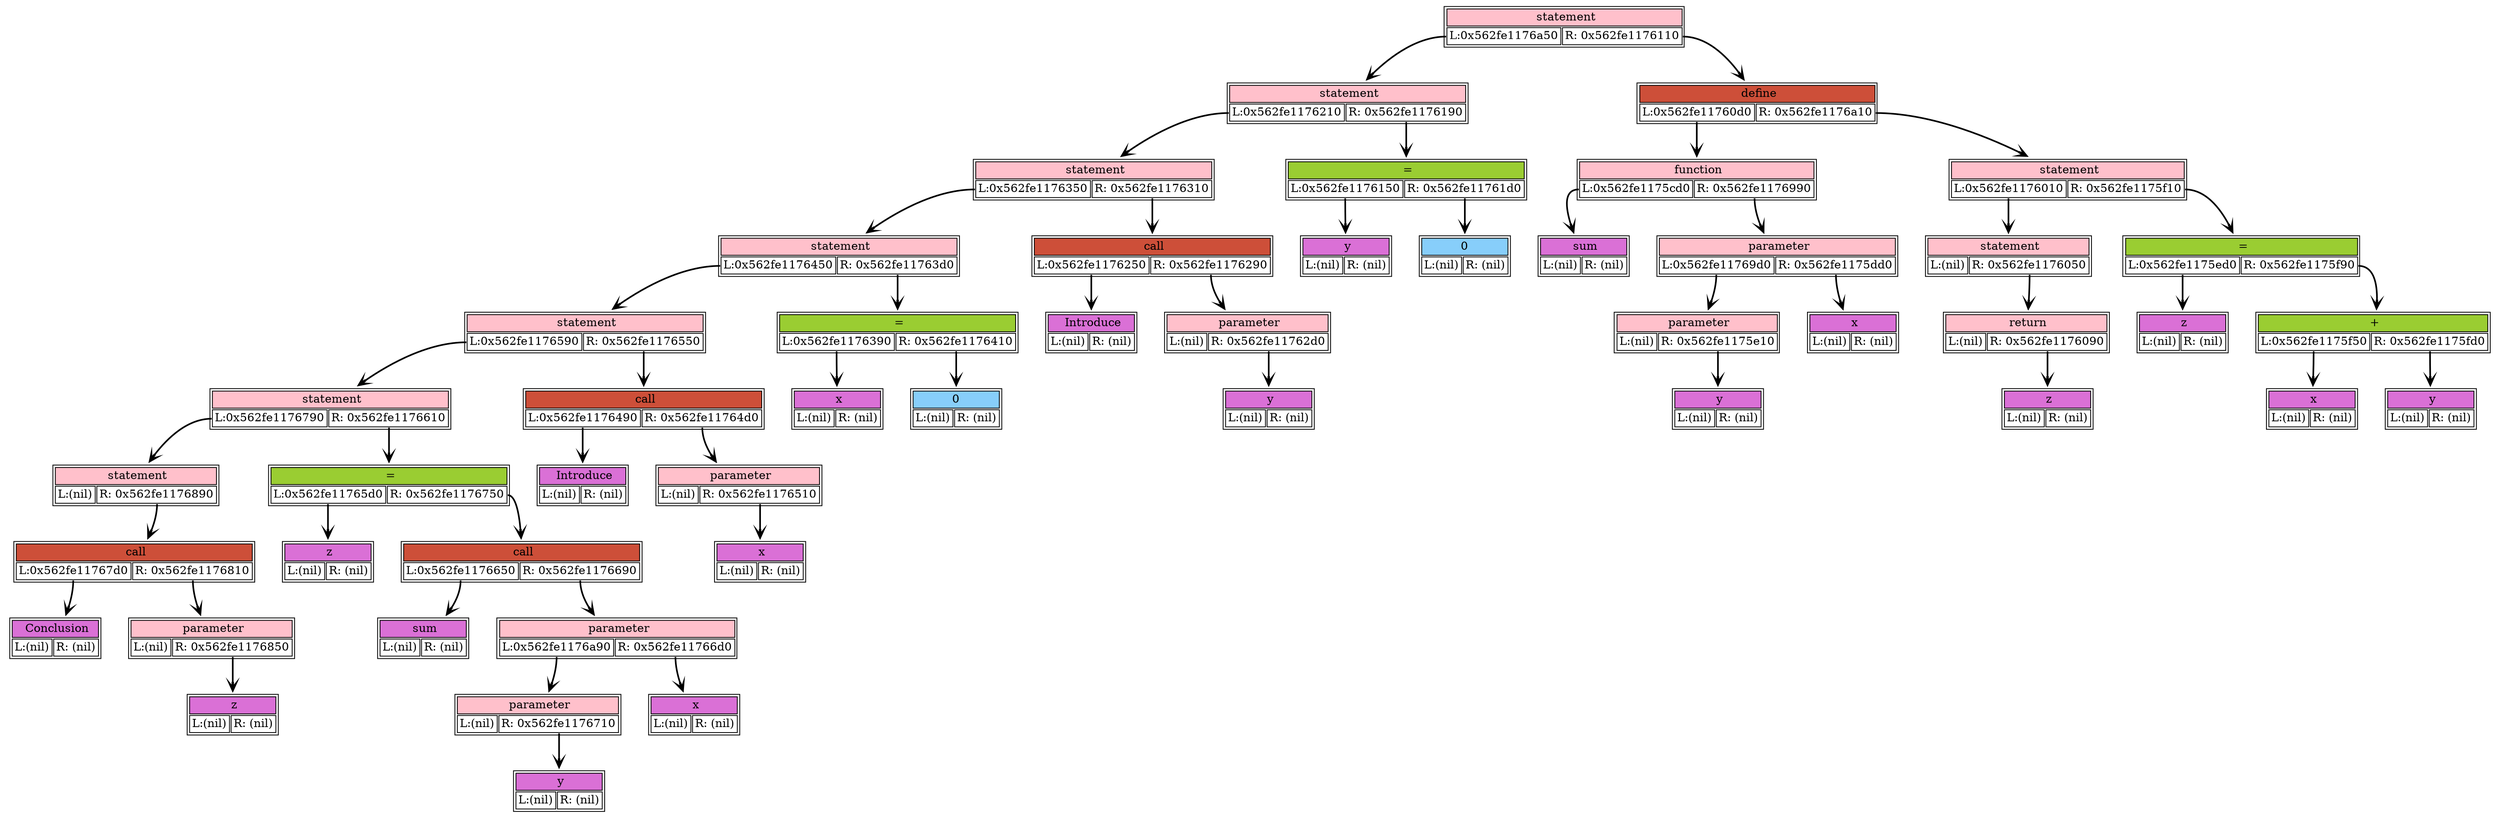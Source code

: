 digraph dump_graph {
	rankdir=TV; 
node0x562fe1176790 [shape=plaintext
					label=<<table border='1' cellborder='1'>
			<tr><td colspan="2" bgcolor="pink" > statement</td></tr>
					<tr><td port= "lchild">L:(nil)</td><td port="rchild">R: 0x562fe1176890</td></tr>
				</table>>];
		node0x562fe1176790:rchild -> node0x562fe1176890[style=bold, arrowhead=vee];
node0x562fe11767d0 [shape=plaintext
					label=<<table border='1' cellborder='1'>
			<tr><td colspan="2" bgcolor="orchid" > Conclusion</td></tr>
					<tr><td port= "lchild">L:(nil)</td><td port="rchild">R: (nil)</td></tr>
				</table>>];
node0x562fe1176890 [shape=plaintext
					label=<<table border='1' cellborder='1'>
			<tr><td colspan="2" bgcolor="tomato3" > call</td></tr>
					<tr><td port= "lchild">L:0x562fe11767d0</td><td port="rchild">R: 0x562fe1176810</td></tr>
				</table>>];
		node0x562fe1176890:lchild -> node0x562fe11767d0[style=bold, arrowhead=vee];
		node0x562fe1176890:rchild -> node0x562fe1176810[style=bold, arrowhead=vee];
node0x562fe1176810 [shape=plaintext
					label=<<table border='1' cellborder='1'>
			<tr><td colspan="2" bgcolor="pink" > parameter</td></tr>
					<tr><td port= "lchild">L:(nil)</td><td port="rchild">R: 0x562fe1176850</td></tr>
				</table>>];
		node0x562fe1176810:rchild -> node0x562fe1176850[style=bold, arrowhead=vee];
node0x562fe1176850 [shape=plaintext
					label=<<table border='1' cellborder='1'>
			<tr><td colspan="2" bgcolor="orchid" > z</td></tr>
					<tr><td port= "lchild">L:(nil)</td><td port="rchild">R: (nil)</td></tr>
				</table>>];
node0x562fe1176590 [shape=plaintext
					label=<<table border='1' cellborder='1'>
			<tr><td colspan="2" bgcolor="pink" > statement</td></tr>
					<tr><td port= "lchild">L:0x562fe1176790</td><td port="rchild">R: 0x562fe1176610</td></tr>
				</table>>];
		node0x562fe1176590:lchild -> node0x562fe1176790[style=bold, arrowhead=vee];
		node0x562fe1176590:rchild -> node0x562fe1176610[style=bold, arrowhead=vee];
node0x562fe11765d0 [shape=plaintext
					label=<<table border='1' cellborder='1'>
			<tr><td colspan="2" bgcolor="orchid" > z</td></tr>
					<tr><td port= "lchild">L:(nil)</td><td port="rchild">R: (nil)</td></tr>
				</table>>];
node0x562fe1176610 [shape=plaintext
					label=<<table border='1' cellborder='1'>
			<tr><td colspan="2" bgcolor="olivedrab3" > =</td></tr>
					<tr><td port= "lchild">L:0x562fe11765d0</td><td port="rchild">R: 0x562fe1176750</td></tr>
				</table>>];
		node0x562fe1176610:lchild -> node0x562fe11765d0[style=bold, arrowhead=vee];
		node0x562fe1176610:rchild -> node0x562fe1176750[style=bold, arrowhead=vee];
node0x562fe1176650 [shape=plaintext
					label=<<table border='1' cellborder='1'>
			<tr><td colspan="2" bgcolor="orchid" > sum</td></tr>
					<tr><td port= "lchild">L:(nil)</td><td port="rchild">R: (nil)</td></tr>
				</table>>];
node0x562fe1176750 [shape=plaintext
					label=<<table border='1' cellborder='1'>
			<tr><td colspan="2" bgcolor="tomato3" > call</td></tr>
					<tr><td port= "lchild">L:0x562fe1176650</td><td port="rchild">R: 0x562fe1176690</td></tr>
				</table>>];
		node0x562fe1176750:lchild -> node0x562fe1176650[style=bold, arrowhead=vee];
		node0x562fe1176750:rchild -> node0x562fe1176690[style=bold, arrowhead=vee];
node0x562fe1176a90 [shape=plaintext
					label=<<table border='1' cellborder='1'>
			<tr><td colspan="2" bgcolor="pink" > parameter</td></tr>
					<tr><td port= "lchild">L:(nil)</td><td port="rchild">R: 0x562fe1176710</td></tr>
				</table>>];
		node0x562fe1176a90:rchild -> node0x562fe1176710[style=bold, arrowhead=vee];
node0x562fe1176710 [shape=plaintext
					label=<<table border='1' cellborder='1'>
			<tr><td colspan="2" bgcolor="orchid" > y</td></tr>
					<tr><td port= "lchild">L:(nil)</td><td port="rchild">R: (nil)</td></tr>
				</table>>];
node0x562fe1176690 [shape=plaintext
					label=<<table border='1' cellborder='1'>
			<tr><td colspan="2" bgcolor="pink" > parameter</td></tr>
					<tr><td port= "lchild">L:0x562fe1176a90</td><td port="rchild">R: 0x562fe11766d0</td></tr>
				</table>>];
		node0x562fe1176690:lchild -> node0x562fe1176a90[style=bold, arrowhead=vee];
		node0x562fe1176690:rchild -> node0x562fe11766d0[style=bold, arrowhead=vee];
node0x562fe11766d0 [shape=plaintext
					label=<<table border='1' cellborder='1'>
			<tr><td colspan="2" bgcolor="orchid" > x</td></tr>
					<tr><td port= "lchild">L:(nil)</td><td port="rchild">R: (nil)</td></tr>
				</table>>];
node0x562fe1176450 [shape=plaintext
					label=<<table border='1' cellborder='1'>
			<tr><td colspan="2" bgcolor="pink" > statement</td></tr>
					<tr><td port= "lchild">L:0x562fe1176590</td><td port="rchild">R: 0x562fe1176550</td></tr>
				</table>>];
		node0x562fe1176450:lchild -> node0x562fe1176590[style=bold, arrowhead=vee];
		node0x562fe1176450:rchild -> node0x562fe1176550[style=bold, arrowhead=vee];
node0x562fe1176490 [shape=plaintext
					label=<<table border='1' cellborder='1'>
			<tr><td colspan="2" bgcolor="orchid" > Introduce</td></tr>
					<tr><td port= "lchild">L:(nil)</td><td port="rchild">R: (nil)</td></tr>
				</table>>];
node0x562fe1176550 [shape=plaintext
					label=<<table border='1' cellborder='1'>
			<tr><td colspan="2" bgcolor="tomato3" > call</td></tr>
					<tr><td port= "lchild">L:0x562fe1176490</td><td port="rchild">R: 0x562fe11764d0</td></tr>
				</table>>];
		node0x562fe1176550:lchild -> node0x562fe1176490[style=bold, arrowhead=vee];
		node0x562fe1176550:rchild -> node0x562fe11764d0[style=bold, arrowhead=vee];
node0x562fe11764d0 [shape=plaintext
					label=<<table border='1' cellborder='1'>
			<tr><td colspan="2" bgcolor="pink" > parameter</td></tr>
					<tr><td port= "lchild">L:(nil)</td><td port="rchild">R: 0x562fe1176510</td></tr>
				</table>>];
		node0x562fe11764d0:rchild -> node0x562fe1176510[style=bold, arrowhead=vee];
node0x562fe1176510 [shape=plaintext
					label=<<table border='1' cellborder='1'>
			<tr><td colspan="2" bgcolor="orchid" > x</td></tr>
					<tr><td port= "lchild">L:(nil)</td><td port="rchild">R: (nil)</td></tr>
				</table>>];
node0x562fe1176350 [shape=plaintext
					label=<<table border='1' cellborder='1'>
			<tr><td colspan="2" bgcolor="pink" > statement</td></tr>
					<tr><td port= "lchild">L:0x562fe1176450</td><td port="rchild">R: 0x562fe11763d0</td></tr>
				</table>>];
		node0x562fe1176350:lchild -> node0x562fe1176450[style=bold, arrowhead=vee];
		node0x562fe1176350:rchild -> node0x562fe11763d0[style=bold, arrowhead=vee];
node0x562fe1176390 [shape=plaintext
					label=<<table border='1' cellborder='1'>
			<tr><td colspan="2" bgcolor="orchid" > x</td></tr>
					<tr><td port= "lchild">L:(nil)</td><td port="rchild">R: (nil)</td></tr>
				</table>>];
node0x562fe11763d0 [shape=plaintext
					label=<<table border='1' cellborder='1'>
			<tr><td colspan="2" bgcolor="olivedrab3" > =</td></tr>
					<tr><td port= "lchild">L:0x562fe1176390</td><td port="rchild">R: 0x562fe1176410</td></tr>
				</table>>];
		node0x562fe11763d0:lchild -> node0x562fe1176390[style=bold, arrowhead=vee];
		node0x562fe11763d0:rchild -> node0x562fe1176410[style=bold, arrowhead=vee];
node0x562fe1176410 [shape=plaintext
					label=<<table border='1' cellborder='1'>
			<tr><td colspan="2" bgcolor="lightskyblue" >0</td></tr>
					<tr><td port= "lchild">L:(nil)</td><td port="rchild">R: (nil)</td></tr>
				</table>>];
node0x562fe1176210 [shape=plaintext
					label=<<table border='1' cellborder='1'>
			<tr><td colspan="2" bgcolor="pink" > statement</td></tr>
					<tr><td port= "lchild">L:0x562fe1176350</td><td port="rchild">R: 0x562fe1176310</td></tr>
				</table>>];
		node0x562fe1176210:lchild -> node0x562fe1176350[style=bold, arrowhead=vee];
		node0x562fe1176210:rchild -> node0x562fe1176310[style=bold, arrowhead=vee];
node0x562fe1176250 [shape=plaintext
					label=<<table border='1' cellborder='1'>
			<tr><td colspan="2" bgcolor="orchid" > Introduce</td></tr>
					<tr><td port= "lchild">L:(nil)</td><td port="rchild">R: (nil)</td></tr>
				</table>>];
node0x562fe1176310 [shape=plaintext
					label=<<table border='1' cellborder='1'>
			<tr><td colspan="2" bgcolor="tomato3" > call</td></tr>
					<tr><td port= "lchild">L:0x562fe1176250</td><td port="rchild">R: 0x562fe1176290</td></tr>
				</table>>];
		node0x562fe1176310:lchild -> node0x562fe1176250[style=bold, arrowhead=vee];
		node0x562fe1176310:rchild -> node0x562fe1176290[style=bold, arrowhead=vee];
node0x562fe1176290 [shape=plaintext
					label=<<table border='1' cellborder='1'>
			<tr><td colspan="2" bgcolor="pink" > parameter</td></tr>
					<tr><td port= "lchild">L:(nil)</td><td port="rchild">R: 0x562fe11762d0</td></tr>
				</table>>];
		node0x562fe1176290:rchild -> node0x562fe11762d0[style=bold, arrowhead=vee];
node0x562fe11762d0 [shape=plaintext
					label=<<table border='1' cellborder='1'>
			<tr><td colspan="2" bgcolor="orchid" > y</td></tr>
					<tr><td port= "lchild">L:(nil)</td><td port="rchild">R: (nil)</td></tr>
				</table>>];
node0x562fe1176a50 [shape=plaintext
					label=<<table border='1' cellborder='1'>
			<tr><td colspan="2" bgcolor="pink" > statement</td></tr>
					<tr><td port= "lchild">L:0x562fe1176210</td><td port="rchild">R: 0x562fe1176190</td></tr>
				</table>>];
		node0x562fe1176a50:lchild -> node0x562fe1176210[style=bold, arrowhead=vee];
		node0x562fe1176a50:rchild -> node0x562fe1176190[style=bold, arrowhead=vee];
node0x562fe1176150 [shape=plaintext
					label=<<table border='1' cellborder='1'>
			<tr><td colspan="2" bgcolor="orchid" > y</td></tr>
					<tr><td port= "lchild">L:(nil)</td><td port="rchild">R: (nil)</td></tr>
				</table>>];
node0x562fe1176190 [shape=plaintext
					label=<<table border='1' cellborder='1'>
			<tr><td colspan="2" bgcolor="olivedrab3" > =</td></tr>
					<tr><td port= "lchild">L:0x562fe1176150</td><td port="rchild">R: 0x562fe11761d0</td></tr>
				</table>>];
		node0x562fe1176190:lchild -> node0x562fe1176150[style=bold, arrowhead=vee];
		node0x562fe1176190:rchild -> node0x562fe11761d0[style=bold, arrowhead=vee];
node0x562fe11761d0 [shape=plaintext
					label=<<table border='1' cellborder='1'>
			<tr><td colspan="2" bgcolor="lightskyblue" >0</td></tr>
					<tr><td port= "lchild">L:(nil)</td><td port="rchild">R: (nil)</td></tr>
				</table>>];
node0x562fe1176950 [shape=plaintext
					label=<<table border='1' cellborder='1'>
			<tr><td colspan="2" bgcolor="pink" > statement</td></tr>
					<tr><td port= "lchild">L:0x562fe1176a50</td><td port="rchild">R: 0x562fe1176110</td></tr>
				</table>>];
		node0x562fe1176950:lchild -> node0x562fe1176a50[style=bold, arrowhead=vee];
		node0x562fe1176950:rchild -> node0x562fe1176110[style=bold, arrowhead=vee];
node0x562fe1175cd0 [shape=plaintext
					label=<<table border='1' cellborder='1'>
			<tr><td colspan="2" bgcolor="orchid" > sum</td></tr>
					<tr><td port= "lchild">L:(nil)</td><td port="rchild">R: (nil)</td></tr>
				</table>>];
node0x562fe11760d0 [shape=plaintext
					label=<<table border='1' cellborder='1'>
			<tr><td colspan="2" bgcolor="pink" > function</td></tr>
					<tr><td port= "lchild">L:0x562fe1175cd0</td><td port="rchild">R: 0x562fe1176990</td></tr>
				</table>>];
		node0x562fe11760d0:lchild -> node0x562fe1175cd0[style=bold, arrowhead=vee];
		node0x562fe11760d0:rchild -> node0x562fe1176990[style=bold, arrowhead=vee];
node0x562fe11769d0 [shape=plaintext
					label=<<table border='1' cellborder='1'>
			<tr><td colspan="2" bgcolor="pink" > parameter</td></tr>
					<tr><td port= "lchild">L:(nil)</td><td port="rchild">R: 0x562fe1175e10</td></tr>
				</table>>];
		node0x562fe11769d0:rchild -> node0x562fe1175e10[style=bold, arrowhead=vee];
node0x562fe1175e10 [shape=plaintext
					label=<<table border='1' cellborder='1'>
			<tr><td colspan="2" bgcolor="orchid" > y</td></tr>
					<tr><td port= "lchild">L:(nil)</td><td port="rchild">R: (nil)</td></tr>
				</table>>];
node0x562fe1176990 [shape=plaintext
					label=<<table border='1' cellborder='1'>
			<tr><td colspan="2" bgcolor="pink" > parameter</td></tr>
					<tr><td port= "lchild">L:0x562fe11769d0</td><td port="rchild">R: 0x562fe1175dd0</td></tr>
				</table>>];
		node0x562fe1176990:lchild -> node0x562fe11769d0[style=bold, arrowhead=vee];
		node0x562fe1176990:rchild -> node0x562fe1175dd0[style=bold, arrowhead=vee];
node0x562fe1175dd0 [shape=plaintext
					label=<<table border='1' cellborder='1'>
			<tr><td colspan="2" bgcolor="orchid" > x</td></tr>
					<tr><td port= "lchild">L:(nil)</td><td port="rchild">R: (nil)</td></tr>
				</table>>];
node0x562fe1176110 [shape=plaintext
					label=<<table border='1' cellborder='1'>
			<tr><td colspan="2" bgcolor="tomato3" > define</td></tr>
					<tr><td port= "lchild">L:0x562fe11760d0</td><td port="rchild">R: 0x562fe1176a10</td></tr>
				</table>>];
		node0x562fe1176110:lchild -> node0x562fe11760d0[style=bold, arrowhead=vee];
		node0x562fe1176110:rchild -> node0x562fe1176a10[style=bold, arrowhead=vee];
node0x562fe1176010 [shape=plaintext
					label=<<table border='1' cellborder='1'>
			<tr><td colspan="2" bgcolor="pink" > statement</td></tr>
					<tr><td port= "lchild">L:(nil)</td><td port="rchild">R: 0x562fe1176050</td></tr>
				</table>>];
		node0x562fe1176010:rchild -> node0x562fe1176050[style=bold, arrowhead=vee];
node0x562fe1176050 [shape=plaintext
					label=<<table border='1' cellborder='1'>
			<tr><td colspan="2" bgcolor="pink" > return</td></tr>
					<tr><td port= "lchild">L:(nil)</td><td port="rchild">R: 0x562fe1176090</td></tr>
				</table>>];
		node0x562fe1176050:rchild -> node0x562fe1176090[style=bold, arrowhead=vee];
node0x562fe1176090 [shape=plaintext
					label=<<table border='1' cellborder='1'>
			<tr><td colspan="2" bgcolor="orchid" > z</td></tr>
					<tr><td port= "lchild">L:(nil)</td><td port="rchild">R: (nil)</td></tr>
				</table>>];
node0x562fe1176a10 [shape=plaintext
					label=<<table border='1' cellborder='1'>
			<tr><td colspan="2" bgcolor="pink" > statement</td></tr>
					<tr><td port= "lchild">L:0x562fe1176010</td><td port="rchild">R: 0x562fe1175f10</td></tr>
				</table>>];
		node0x562fe1176a10:lchild -> node0x562fe1176010[style=bold, arrowhead=vee];
		node0x562fe1176a10:rchild -> node0x562fe1175f10[style=bold, arrowhead=vee];
node0x562fe1175ed0 [shape=plaintext
					label=<<table border='1' cellborder='1'>
			<tr><td colspan="2" bgcolor="orchid" > z</td></tr>
					<tr><td port= "lchild">L:(nil)</td><td port="rchild">R: (nil)</td></tr>
				</table>>];
node0x562fe1175f10 [shape=plaintext
					label=<<table border='1' cellborder='1'>
			<tr><td colspan="2" bgcolor="olivedrab3" > =</td></tr>
					<tr><td port= "lchild">L:0x562fe1175ed0</td><td port="rchild">R: 0x562fe1175f90</td></tr>
				</table>>];
		node0x562fe1175f10:lchild -> node0x562fe1175ed0[style=bold, arrowhead=vee];
		node0x562fe1175f10:rchild -> node0x562fe1175f90[style=bold, arrowhead=vee];
node0x562fe1175f50 [shape=plaintext
					label=<<table border='1' cellborder='1'>
			<tr><td colspan="2" bgcolor="orchid" > x</td></tr>
					<tr><td port= "lchild">L:(nil)</td><td port="rchild">R: (nil)</td></tr>
				</table>>];
node0x562fe1175f90 [shape=plaintext
					label=<<table border='1' cellborder='1'>
			<tr><td colspan="2" bgcolor="olivedrab3" > +</td></tr>
					<tr><td port= "lchild">L:0x562fe1175f50</td><td port="rchild">R: 0x562fe1175fd0</td></tr>
				</table>>];
		node0x562fe1175f90:lchild -> node0x562fe1175f50[style=bold, arrowhead=vee];
		node0x562fe1175f90:rchild -> node0x562fe1175fd0[style=bold, arrowhead=vee];
node0x562fe1175fd0 [shape=plaintext
					label=<<table border='1' cellborder='1'>
			<tr><td colspan="2" bgcolor="orchid" > y</td></tr>
					<tr><td port= "lchild">L:(nil)</td><td port="rchild">R: (nil)</td></tr>
				</table>>];
}
